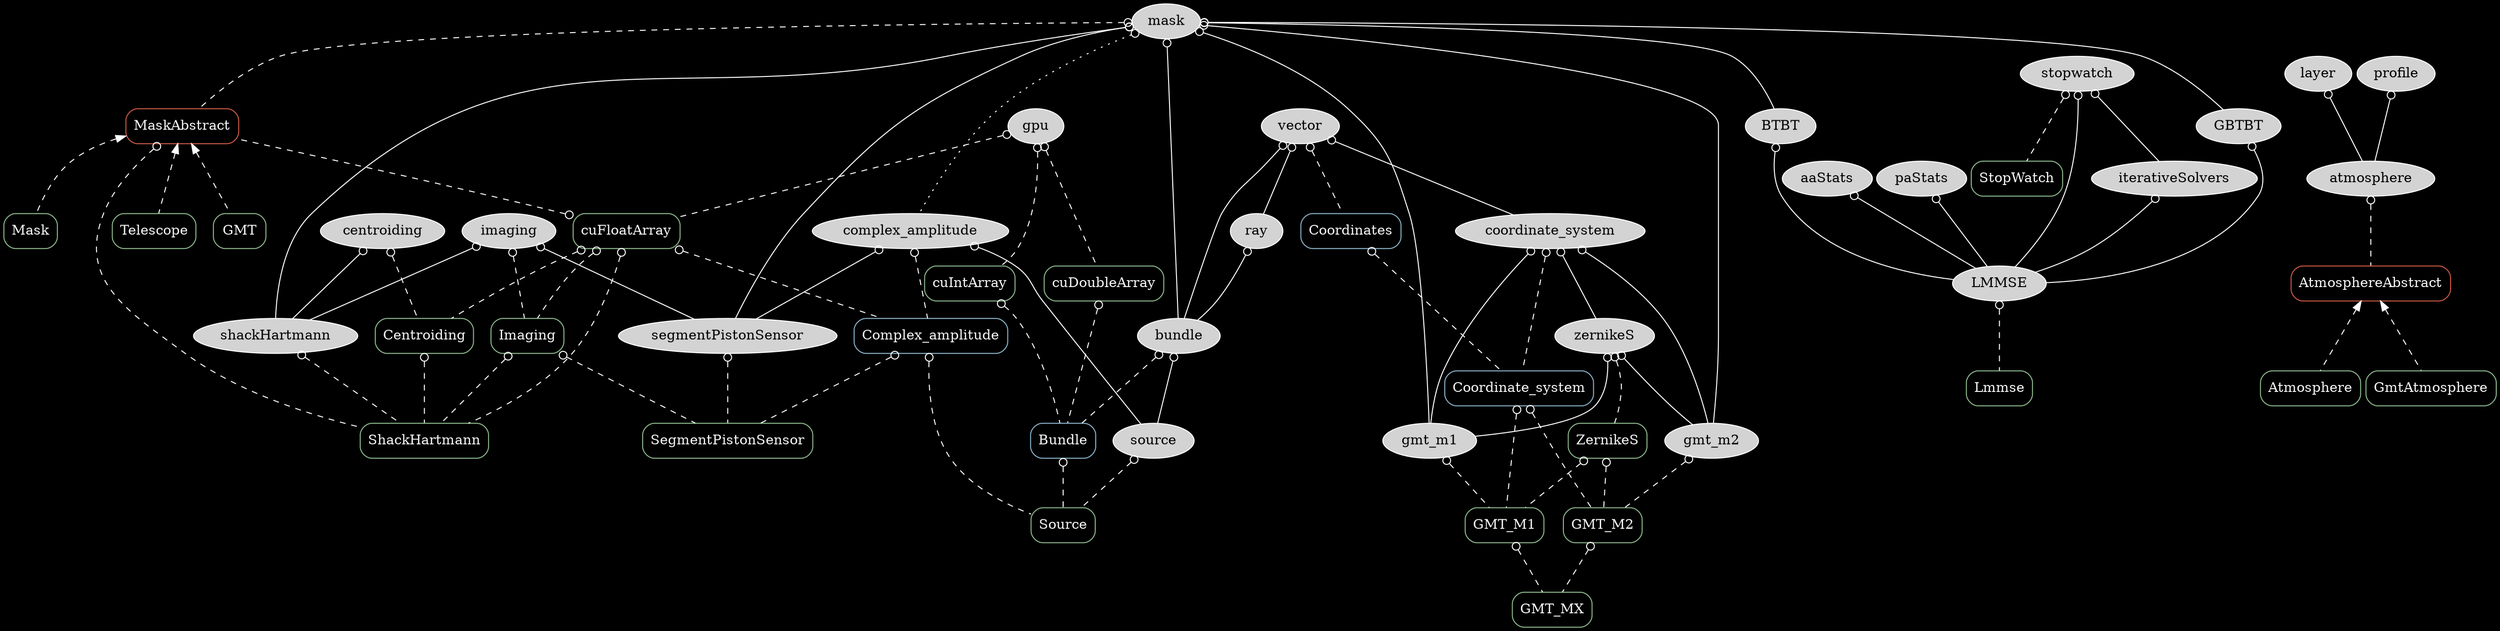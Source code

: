 digraph {
overlap=false
splines=true
bgcolor = black
node[style=filled,fillcolor=lightgray,color=white];
edge[arrowtail=odot,dir=back,color=white];

mask -> shackHartmann;
imaging -> shackHartmann;
centroiding -> shackHartmann;
bundle -> source;

coordinate_system -> zernikeS;
coordinate_system -> gmt_m1;
coordinate_system -> gmt_m2

mask -> gmt_m1;
mask -> gmt_m2;

zernikeS -> gmt_m1;
zernikeS -> gmt_m2;

vector -> coordinate_system;
vector -> bundle;

mask -> bundle;
ray -> bundle;
vector -> ray;
complex_amplitude -> source;

layer -> atmosphere;
profile -> atmosphere;

mask -> BTBT;
mask -> GBTBT;
aaStats -> LMMSE;
paStats -> LMMSE;
BTBT -> LMMSE;
GBTBT -> LMMSE;
iterativeSolvers -> LMMSE;
stopwatch -> LMMSE;
stopwatch -> iterativeSolvers;

gpu;

complex_amplitude -> segmentPistonSensor;
mask -> segmentPistonSensor;
imaging -> segmentPistonSensor;

edge[style=dotted,color=white]
mask -> complex_amplitude;

node[color=darkseagreen,style=rounded,shape=box,fontcolor=whitesmoke];
edge[style=dashed,color=white]

centroiding -> Centroiding;
imaging -> Imaging;
cuFloatArray -> Imaging;
cuFloatArray -> Centroiding;

source -> Source;
Complex_amplitude[color=lightskyblue3];
complex_amplitude -> Complex_amplitude;
cuFloatArray -> Complex_amplitude;
Bundle[color=lightskyblue3];
bundle -> Bundle;
cuDoubleArray -> Bundle;
cuIntArray -> Bundle;
Complex_amplitude -> Source[label="wavefront"];
Bundle -> Source[label="rays"];

shackHartmann -> ShackHartmann;
MaskAbstract -> ShackHartmann;
cuFloatArray -> ShackHartmann
Imaging -> ShackHartmann;
Centroiding -> ShackHartmann;

segmentPistonSensor -> SegmentPistonSensor;

gmt_m1 -> GMT_M1;
gmt_m2 -> GMT_M2;
ZernikeS;
zernikeS -> ZernikeS;
ZernikeS -> GMT_M1;
ZernikeS -> GMT_M2;
GMT_M1 -> GMT_MX[label="M1"];
GMT_M2 -> GMT_MX[label="M2"];
Coordinate_system[color=lightskyblue3];
coordinate_system -> Coordinate_system;
Coordinate_system -> GMT_M1;
Coordinate_system -> GMT_M2;
Coordinates[color=lightskyblue3];
Coordinates -> Coordinate_system;
vector -> Coordinates;

AtmosphereAbstract[color=coral3];
atmosphere -> AtmosphereAbstract;

MaskAbstract[color=coral3]
mask -> MaskAbstract;
cuFloatArray -> MaskAbstract;
Complex_amplitude -> SegmentPistonSensor;
Imaging -> SegmentPistonSensor;

stopwatch -> StopWatch;

gpu -> cuFloatArray;
gpu -> cuIntArray;
gpu -> cuDoubleArray;
LMMSE -> Lmmse;

edge[dir=back,arrowtail=normal];

AtmosphereAbstract -> Atmosphere;
AtmosphereAbstract -> GmtAtmosphere;

MaskAbstract -> Mask;
MaskAbstract -> Telescope;
MaskAbstract -> GMT;

{rank = source; mask;}
{rank = same; gpu; vector; MaskAbstract;}
#{rank = same; Source; ShackHartmann}
#{rank=same; stopwatch; LMMSE;}
}
